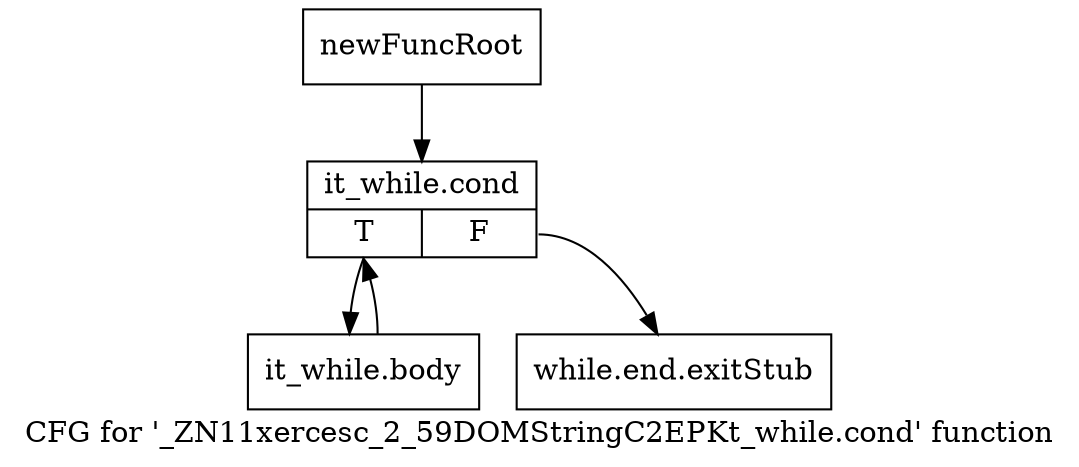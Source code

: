 digraph "CFG for '_ZN11xercesc_2_59DOMStringC2EPKt_while.cond' function" {
	label="CFG for '_ZN11xercesc_2_59DOMStringC2EPKt_while.cond' function";

	Node0x980c140 [shape=record,label="{newFuncRoot}"];
	Node0x980c140 -> Node0x980c5f0;
	Node0x980c5a0 [shape=record,label="{while.end.exitStub}"];
	Node0x980c5f0 [shape=record,label="{it_while.cond|{<s0>T|<s1>F}}"];
	Node0x980c5f0:s0 -> Node0x980c640;
	Node0x980c5f0:s1 -> Node0x980c5a0;
	Node0x980c640 [shape=record,label="{it_while.body}"];
	Node0x980c640 -> Node0x980c5f0;
}
